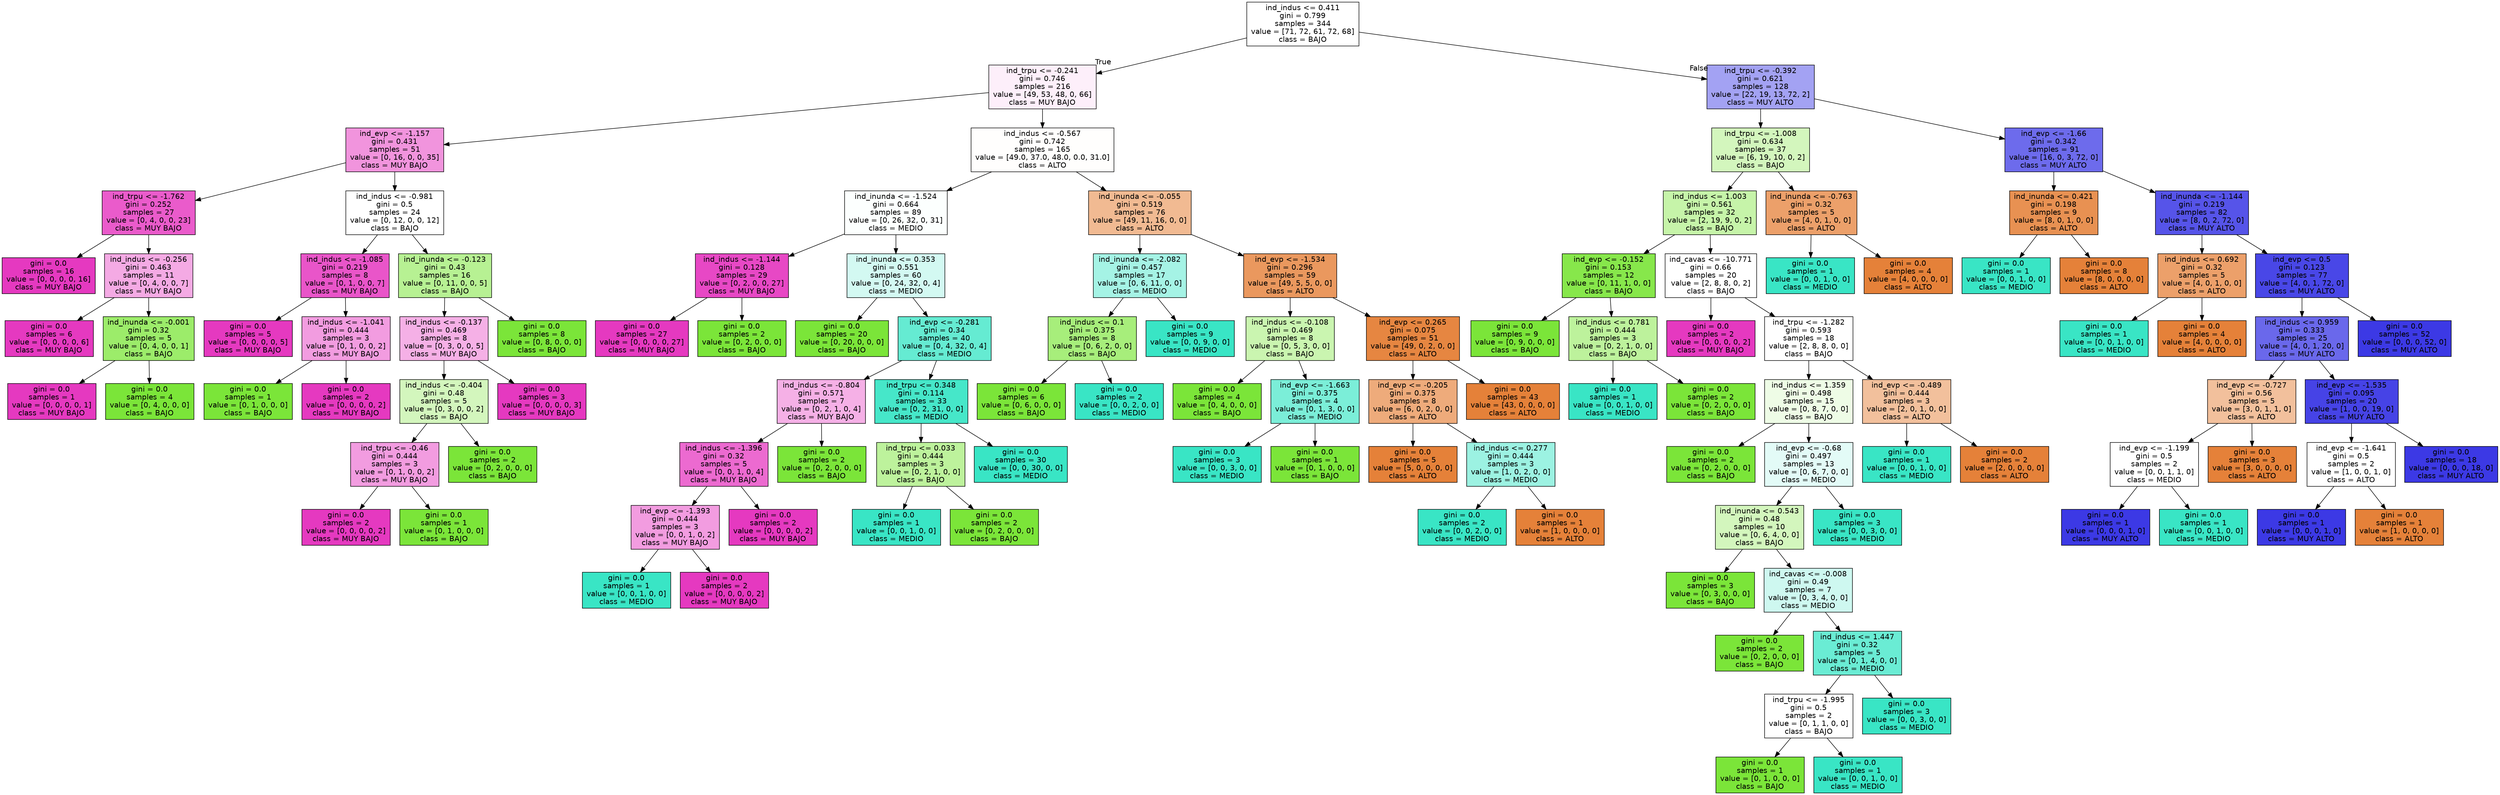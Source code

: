digraph Tree {
node [shape=box, style="filled", color="black", fontname="helvetica"] ;
edge [fontname="helvetica"] ;
0 [label="ind_indus <= 0.411\ngini = 0.799\nsamples = 344\nvalue = [71, 72, 61, 72, 68]\nclass = BAJO", fillcolor="#ffffff"] ;
1 [label="ind_trpu <= -0.241\ngini = 0.746\nsamples = 216\nvalue = [49, 53, 48, 0, 66]\nclass = MUY BAJO", fillcolor="#fdeffa"] ;
0 -> 1 [labeldistance=2.5, labelangle=45, headlabel="True"] ;
2 [label="ind_evp <= -1.157\ngini = 0.431\nsamples = 51\nvalue = [0, 16, 0, 0, 35]\nclass = MUY BAJO", fillcolor="#f194dd"] ;
1 -> 2 ;
3 [label="ind_trpu <= -1.762\ngini = 0.252\nsamples = 27\nvalue = [0, 4, 0, 0, 23]\nclass = MUY BAJO", fillcolor="#ea5bcb"] ;
2 -> 3 ;
4 [label="gini = 0.0\nsamples = 16\nvalue = [0, 0, 0, 0, 16]\nclass = MUY BAJO", fillcolor="#e539c0"] ;
3 -> 4 ;
5 [label="ind_indus <= -0.256\ngini = 0.463\nsamples = 11\nvalue = [0, 4, 0, 0, 7]\nclass = MUY BAJO", fillcolor="#f4aae4"] ;
3 -> 5 ;
6 [label="gini = 0.0\nsamples = 6\nvalue = [0, 0, 0, 0, 6]\nclass = MUY BAJO", fillcolor="#e539c0"] ;
5 -> 6 ;
7 [label="ind_inunda <= -0.001\ngini = 0.32\nsamples = 5\nvalue = [0, 4, 0, 0, 1]\nclass = BAJO", fillcolor="#9cec6a"] ;
5 -> 7 ;
8 [label="gini = 0.0\nsamples = 1\nvalue = [0, 0, 0, 0, 1]\nclass = MUY BAJO", fillcolor="#e539c0"] ;
7 -> 8 ;
9 [label="gini = 0.0\nsamples = 4\nvalue = [0, 4, 0, 0, 0]\nclass = BAJO", fillcolor="#7be539"] ;
7 -> 9 ;
10 [label="ind_indus <= -0.981\ngini = 0.5\nsamples = 24\nvalue = [0, 12, 0, 0, 12]\nclass = BAJO", fillcolor="#ffffff"] ;
2 -> 10 ;
11 [label="ind_indus <= -1.085\ngini = 0.219\nsamples = 8\nvalue = [0, 1, 0, 0, 7]\nclass = MUY BAJO", fillcolor="#e955c9"] ;
10 -> 11 ;
12 [label="gini = 0.0\nsamples = 5\nvalue = [0, 0, 0, 0, 5]\nclass = MUY BAJO", fillcolor="#e539c0"] ;
11 -> 12 ;
13 [label="ind_indus <= -1.041\ngini = 0.444\nsamples = 3\nvalue = [0, 1, 0, 0, 2]\nclass = MUY BAJO", fillcolor="#f29ce0"] ;
11 -> 13 ;
14 [label="gini = 0.0\nsamples = 1\nvalue = [0, 1, 0, 0, 0]\nclass = BAJO", fillcolor="#7be539"] ;
13 -> 14 ;
15 [label="gini = 0.0\nsamples = 2\nvalue = [0, 0, 0, 0, 2]\nclass = MUY BAJO", fillcolor="#e539c0"] ;
13 -> 15 ;
16 [label="ind_inunda <= -0.123\ngini = 0.43\nsamples = 16\nvalue = [0, 11, 0, 0, 5]\nclass = BAJO", fillcolor="#b7f193"] ;
10 -> 16 ;
17 [label="ind_indus <= -0.137\ngini = 0.469\nsamples = 8\nvalue = [0, 3, 0, 0, 5]\nclass = MUY BAJO", fillcolor="#f5b0e6"] ;
16 -> 17 ;
18 [label="ind_indus <= -0.404\ngini = 0.48\nsamples = 5\nvalue = [0, 3, 0, 0, 2]\nclass = BAJO", fillcolor="#d3f6bd"] ;
17 -> 18 ;
19 [label="ind_trpu <= -0.46\ngini = 0.444\nsamples = 3\nvalue = [0, 1, 0, 0, 2]\nclass = MUY BAJO", fillcolor="#f29ce0"] ;
18 -> 19 ;
20 [label="gini = 0.0\nsamples = 2\nvalue = [0, 0, 0, 0, 2]\nclass = MUY BAJO", fillcolor="#e539c0"] ;
19 -> 20 ;
21 [label="gini = 0.0\nsamples = 1\nvalue = [0, 1, 0, 0, 0]\nclass = BAJO", fillcolor="#7be539"] ;
19 -> 21 ;
22 [label="gini = 0.0\nsamples = 2\nvalue = [0, 2, 0, 0, 0]\nclass = BAJO", fillcolor="#7be539"] ;
18 -> 22 ;
23 [label="gini = 0.0\nsamples = 3\nvalue = [0, 0, 0, 0, 3]\nclass = MUY BAJO", fillcolor="#e539c0"] ;
17 -> 23 ;
24 [label="gini = 0.0\nsamples = 8\nvalue = [0, 8, 0, 0, 0]\nclass = BAJO", fillcolor="#7be539"] ;
16 -> 24 ;
25 [label="ind_indus <= -0.567\ngini = 0.742\nsamples = 165\nvalue = [49.0, 37.0, 48.0, 0.0, 31.0]\nclass = ALTO", fillcolor="#fffefd"] ;
1 -> 25 ;
26 [label="ind_inunda <= -1.524\ngini = 0.664\nsamples = 89\nvalue = [0, 26, 32, 0, 31]\nclass = MEDIO", fillcolor="#fcfffe"] ;
25 -> 26 ;
27 [label="ind_indus <= -1.144\ngini = 0.128\nsamples = 29\nvalue = [0, 2, 0, 0, 27]\nclass = MUY BAJO", fillcolor="#e748c5"] ;
26 -> 27 ;
28 [label="gini = 0.0\nsamples = 27\nvalue = [0, 0, 0, 0, 27]\nclass = MUY BAJO", fillcolor="#e539c0"] ;
27 -> 28 ;
29 [label="gini = 0.0\nsamples = 2\nvalue = [0, 2, 0, 0, 0]\nclass = BAJO", fillcolor="#7be539"] ;
27 -> 29 ;
30 [label="ind_inunda <= 0.353\ngini = 0.551\nsamples = 60\nvalue = [0, 24, 32, 0, 4]\nclass = MEDIO", fillcolor="#d3f9f2"] ;
26 -> 30 ;
31 [label="gini = 0.0\nsamples = 20\nvalue = [0, 20, 0, 0, 0]\nclass = BAJO", fillcolor="#7be539"] ;
30 -> 31 ;
32 [label="ind_evp <= -0.281\ngini = 0.34\nsamples = 40\nvalue = [0, 4, 32, 0, 4]\nclass = MEDIO", fillcolor="#65ebd2"] ;
30 -> 32 ;
33 [label="ind_indus <= -0.804\ngini = 0.571\nsamples = 7\nvalue = [0, 2, 1, 0, 4]\nclass = MUY BAJO", fillcolor="#f5b0e6"] ;
32 -> 33 ;
34 [label="ind_indus <= -1.396\ngini = 0.32\nsamples = 5\nvalue = [0, 0, 1, 0, 4]\nclass = MUY BAJO", fillcolor="#ec6ad0"] ;
33 -> 34 ;
35 [label="ind_evp <= -1.393\ngini = 0.444\nsamples = 3\nvalue = [0, 0, 1, 0, 2]\nclass = MUY BAJO", fillcolor="#f29ce0"] ;
34 -> 35 ;
36 [label="gini = 0.0\nsamples = 1\nvalue = [0, 0, 1, 0, 0]\nclass = MEDIO", fillcolor="#39e5c5"] ;
35 -> 36 ;
37 [label="gini = 0.0\nsamples = 2\nvalue = [0, 0, 0, 0, 2]\nclass = MUY BAJO", fillcolor="#e539c0"] ;
35 -> 37 ;
38 [label="gini = 0.0\nsamples = 2\nvalue = [0, 0, 0, 0, 2]\nclass = MUY BAJO", fillcolor="#e539c0"] ;
34 -> 38 ;
39 [label="gini = 0.0\nsamples = 2\nvalue = [0, 2, 0, 0, 0]\nclass = BAJO", fillcolor="#7be539"] ;
33 -> 39 ;
40 [label="ind_trpu <= 0.348\ngini = 0.114\nsamples = 33\nvalue = [0, 2, 31, 0, 0]\nclass = MEDIO", fillcolor="#46e7c9"] ;
32 -> 40 ;
41 [label="ind_trpu <= 0.033\ngini = 0.444\nsamples = 3\nvalue = [0, 2, 1, 0, 0]\nclass = BAJO", fillcolor="#bdf29c"] ;
40 -> 41 ;
42 [label="gini = 0.0\nsamples = 1\nvalue = [0, 0, 1, 0, 0]\nclass = MEDIO", fillcolor="#39e5c5"] ;
41 -> 42 ;
43 [label="gini = 0.0\nsamples = 2\nvalue = [0, 2, 0, 0, 0]\nclass = BAJO", fillcolor="#7be539"] ;
41 -> 43 ;
44 [label="gini = 0.0\nsamples = 30\nvalue = [0, 0, 30, 0, 0]\nclass = MEDIO", fillcolor="#39e5c5"] ;
40 -> 44 ;
45 [label="ind_inunda <= -0.055\ngini = 0.519\nsamples = 76\nvalue = [49, 11, 16, 0, 0]\nclass = ALTO", fillcolor="#f1ba92"] ;
25 -> 45 ;
46 [label="ind_inunda <= -2.082\ngini = 0.457\nsamples = 17\nvalue = [0, 6, 11, 0, 0]\nclass = MEDIO", fillcolor="#a5f3e5"] ;
45 -> 46 ;
47 [label="ind_indus <= 0.1\ngini = 0.375\nsamples = 8\nvalue = [0, 6, 2, 0, 0]\nclass = BAJO", fillcolor="#a7ee7b"] ;
46 -> 47 ;
48 [label="gini = 0.0\nsamples = 6\nvalue = [0, 6, 0, 0, 0]\nclass = BAJO", fillcolor="#7be539"] ;
47 -> 48 ;
49 [label="gini = 0.0\nsamples = 2\nvalue = [0, 0, 2, 0, 0]\nclass = MEDIO", fillcolor="#39e5c5"] ;
47 -> 49 ;
50 [label="gini = 0.0\nsamples = 9\nvalue = [0, 0, 9, 0, 0]\nclass = MEDIO", fillcolor="#39e5c5"] ;
46 -> 50 ;
51 [label="ind_evp <= -1.534\ngini = 0.296\nsamples = 59\nvalue = [49, 5, 5, 0, 0]\nclass = ALTO", fillcolor="#ea985e"] ;
45 -> 51 ;
52 [label="ind_indus <= -0.108\ngini = 0.469\nsamples = 8\nvalue = [0, 5, 3, 0, 0]\nclass = BAJO", fillcolor="#caf5b0"] ;
51 -> 52 ;
53 [label="gini = 0.0\nsamples = 4\nvalue = [0, 4, 0, 0, 0]\nclass = BAJO", fillcolor="#7be539"] ;
52 -> 53 ;
54 [label="ind_evp <= -1.663\ngini = 0.375\nsamples = 4\nvalue = [0, 1, 3, 0, 0]\nclass = MEDIO", fillcolor="#7beed8"] ;
52 -> 54 ;
55 [label="gini = 0.0\nsamples = 3\nvalue = [0, 0, 3, 0, 0]\nclass = MEDIO", fillcolor="#39e5c5"] ;
54 -> 55 ;
56 [label="gini = 0.0\nsamples = 1\nvalue = [0, 1, 0, 0, 0]\nclass = BAJO", fillcolor="#7be539"] ;
54 -> 56 ;
57 [label="ind_evp <= 0.265\ngini = 0.075\nsamples = 51\nvalue = [49, 0, 2, 0, 0]\nclass = ALTO", fillcolor="#e68641"] ;
51 -> 57 ;
58 [label="ind_evp <= -0.205\ngini = 0.375\nsamples = 8\nvalue = [6, 0, 2, 0, 0]\nclass = ALTO", fillcolor="#eeab7b"] ;
57 -> 58 ;
59 [label="gini = 0.0\nsamples = 5\nvalue = [5, 0, 0, 0, 0]\nclass = ALTO", fillcolor="#e58139"] ;
58 -> 59 ;
60 [label="ind_indus <= 0.277\ngini = 0.444\nsamples = 3\nvalue = [1, 0, 2, 0, 0]\nclass = MEDIO", fillcolor="#9cf2e2"] ;
58 -> 60 ;
61 [label="gini = 0.0\nsamples = 2\nvalue = [0, 0, 2, 0, 0]\nclass = MEDIO", fillcolor="#39e5c5"] ;
60 -> 61 ;
62 [label="gini = 0.0\nsamples = 1\nvalue = [1, 0, 0, 0, 0]\nclass = ALTO", fillcolor="#e58139"] ;
60 -> 62 ;
63 [label="gini = 0.0\nsamples = 43\nvalue = [43, 0, 0, 0, 0]\nclass = ALTO", fillcolor="#e58139"] ;
57 -> 63 ;
64 [label="ind_trpu <= -0.392\ngini = 0.621\nsamples = 128\nvalue = [22, 19, 13, 72, 2]\nclass = MUY ALTO", fillcolor="#a3a2f3"] ;
0 -> 64 [labeldistance=2.5, labelangle=-45, headlabel="False"] ;
65 [label="ind_trpu <= -1.008\ngini = 0.634\nsamples = 37\nvalue = [6, 19, 10, 0, 2]\nclass = BAJO", fillcolor="#d3f6bd"] ;
64 -> 65 ;
66 [label="ind_indus <= 1.003\ngini = 0.561\nsamples = 32\nvalue = [2, 19, 9, 0, 2]\nclass = BAJO", fillcolor="#c6f4a9"] ;
65 -> 66 ;
67 [label="ind_evp <= -0.152\ngini = 0.153\nsamples = 12\nvalue = [0, 11, 1, 0, 0]\nclass = BAJO", fillcolor="#87e74b"] ;
66 -> 67 ;
68 [label="gini = 0.0\nsamples = 9\nvalue = [0, 9, 0, 0, 0]\nclass = BAJO", fillcolor="#7be539"] ;
67 -> 68 ;
69 [label="ind_indus <= 0.781\ngini = 0.444\nsamples = 3\nvalue = [0, 2, 1, 0, 0]\nclass = BAJO", fillcolor="#bdf29c"] ;
67 -> 69 ;
70 [label="gini = 0.0\nsamples = 1\nvalue = [0, 0, 1, 0, 0]\nclass = MEDIO", fillcolor="#39e5c5"] ;
69 -> 70 ;
71 [label="gini = 0.0\nsamples = 2\nvalue = [0, 2, 0, 0, 0]\nclass = BAJO", fillcolor="#7be539"] ;
69 -> 71 ;
72 [label="ind_cavas <= -10.771\ngini = 0.66\nsamples = 20\nvalue = [2, 8, 8, 0, 2]\nclass = BAJO", fillcolor="#ffffff"] ;
66 -> 72 ;
73 [label="gini = 0.0\nsamples = 2\nvalue = [0, 0, 0, 0, 2]\nclass = MUY BAJO", fillcolor="#e539c0"] ;
72 -> 73 ;
74 [label="ind_trpu <= -1.282\ngini = 0.593\nsamples = 18\nvalue = [2, 8, 8, 0, 0]\nclass = BAJO", fillcolor="#ffffff"] ;
72 -> 74 ;
75 [label="ind_indus <= 1.359\ngini = 0.498\nsamples = 15\nvalue = [0, 8, 7, 0, 0]\nclass = BAJO", fillcolor="#eefce6"] ;
74 -> 75 ;
76 [label="gini = 0.0\nsamples = 2\nvalue = [0, 2, 0, 0, 0]\nclass = BAJO", fillcolor="#7be539"] ;
75 -> 76 ;
77 [label="ind_evp <= -0.68\ngini = 0.497\nsamples = 13\nvalue = [0, 6, 7, 0, 0]\nclass = MEDIO", fillcolor="#e3fbf7"] ;
75 -> 77 ;
78 [label="ind_inunda <= 0.543\ngini = 0.48\nsamples = 10\nvalue = [0, 6, 4, 0, 0]\nclass = BAJO", fillcolor="#d3f6bd"] ;
77 -> 78 ;
79 [label="gini = 0.0\nsamples = 3\nvalue = [0, 3, 0, 0, 0]\nclass = BAJO", fillcolor="#7be539"] ;
78 -> 79 ;
80 [label="ind_cavas <= -0.008\ngini = 0.49\nsamples = 7\nvalue = [0, 3, 4, 0, 0]\nclass = MEDIO", fillcolor="#cef8f0"] ;
78 -> 80 ;
81 [label="gini = 0.0\nsamples = 2\nvalue = [0, 2, 0, 0, 0]\nclass = BAJO", fillcolor="#7be539"] ;
80 -> 81 ;
82 [label="ind_indus <= 1.447\ngini = 0.32\nsamples = 5\nvalue = [0, 1, 4, 0, 0]\nclass = MEDIO", fillcolor="#6aecd4"] ;
80 -> 82 ;
83 [label="ind_trpu <= -1.995\ngini = 0.5\nsamples = 2\nvalue = [0, 1, 1, 0, 0]\nclass = BAJO", fillcolor="#ffffff"] ;
82 -> 83 ;
84 [label="gini = 0.0\nsamples = 1\nvalue = [0, 1, 0, 0, 0]\nclass = BAJO", fillcolor="#7be539"] ;
83 -> 84 ;
85 [label="gini = 0.0\nsamples = 1\nvalue = [0, 0, 1, 0, 0]\nclass = MEDIO", fillcolor="#39e5c5"] ;
83 -> 85 ;
86 [label="gini = 0.0\nsamples = 3\nvalue = [0, 0, 3, 0, 0]\nclass = MEDIO", fillcolor="#39e5c5"] ;
82 -> 86 ;
87 [label="gini = 0.0\nsamples = 3\nvalue = [0, 0, 3, 0, 0]\nclass = MEDIO", fillcolor="#39e5c5"] ;
77 -> 87 ;
88 [label="ind_evp <= -0.489\ngini = 0.444\nsamples = 3\nvalue = [2, 0, 1, 0, 0]\nclass = ALTO", fillcolor="#f2c09c"] ;
74 -> 88 ;
89 [label="gini = 0.0\nsamples = 1\nvalue = [0, 0, 1, 0, 0]\nclass = MEDIO", fillcolor="#39e5c5"] ;
88 -> 89 ;
90 [label="gini = 0.0\nsamples = 2\nvalue = [2, 0, 0, 0, 0]\nclass = ALTO", fillcolor="#e58139"] ;
88 -> 90 ;
91 [label="ind_inunda <= -0.763\ngini = 0.32\nsamples = 5\nvalue = [4, 0, 1, 0, 0]\nclass = ALTO", fillcolor="#eca06a"] ;
65 -> 91 ;
92 [label="gini = 0.0\nsamples = 1\nvalue = [0, 0, 1, 0, 0]\nclass = MEDIO", fillcolor="#39e5c5"] ;
91 -> 92 ;
93 [label="gini = 0.0\nsamples = 4\nvalue = [4, 0, 0, 0, 0]\nclass = ALTO", fillcolor="#e58139"] ;
91 -> 93 ;
94 [label="ind_evp <= -1.66\ngini = 0.342\nsamples = 91\nvalue = [16, 0, 3, 72, 0]\nclass = MUY ALTO", fillcolor="#6d6bec"] ;
64 -> 94 ;
95 [label="ind_inunda <= 0.421\ngini = 0.198\nsamples = 9\nvalue = [8, 0, 1, 0, 0]\nclass = ALTO", fillcolor="#e89152"] ;
94 -> 95 ;
96 [label="gini = 0.0\nsamples = 1\nvalue = [0, 0, 1, 0, 0]\nclass = MEDIO", fillcolor="#39e5c5"] ;
95 -> 96 ;
97 [label="gini = 0.0\nsamples = 8\nvalue = [8, 0, 0, 0, 0]\nclass = ALTO", fillcolor="#e58139"] ;
95 -> 97 ;
98 [label="ind_inunda <= -1.144\ngini = 0.219\nsamples = 82\nvalue = [8, 0, 2, 72, 0]\nclass = MUY ALTO", fillcolor="#5654e9"] ;
94 -> 98 ;
99 [label="ind_indus <= 0.692\ngini = 0.32\nsamples = 5\nvalue = [4, 0, 1, 0, 0]\nclass = ALTO", fillcolor="#eca06a"] ;
98 -> 99 ;
100 [label="gini = 0.0\nsamples = 1\nvalue = [0, 0, 1, 0, 0]\nclass = MEDIO", fillcolor="#39e5c5"] ;
99 -> 100 ;
101 [label="gini = 0.0\nsamples = 4\nvalue = [4, 0, 0, 0, 0]\nclass = ALTO", fillcolor="#e58139"] ;
99 -> 101 ;
102 [label="ind_evp <= 0.5\ngini = 0.123\nsamples = 77\nvalue = [4, 0, 1, 72, 0]\nclass = MUY ALTO", fillcolor="#4947e7"] ;
98 -> 102 ;
103 [label="ind_indus <= 0.959\ngini = 0.333\nsamples = 25\nvalue = [4, 0, 1, 20, 0]\nclass = MUY ALTO", fillcolor="#6a68eb"] ;
102 -> 103 ;
104 [label="ind_evp <= -0.727\ngini = 0.56\nsamples = 5\nvalue = [3, 0, 1, 1, 0]\nclass = ALTO", fillcolor="#f2c09c"] ;
103 -> 104 ;
105 [label="ind_evp <= -1.199\ngini = 0.5\nsamples = 2\nvalue = [0, 0, 1, 1, 0]\nclass = MEDIO", fillcolor="#ffffff"] ;
104 -> 105 ;
106 [label="gini = 0.0\nsamples = 1\nvalue = [0, 0, 0, 1, 0]\nclass = MUY ALTO", fillcolor="#3c39e5"] ;
105 -> 106 ;
107 [label="gini = 0.0\nsamples = 1\nvalue = [0, 0, 1, 0, 0]\nclass = MEDIO", fillcolor="#39e5c5"] ;
105 -> 107 ;
108 [label="gini = 0.0\nsamples = 3\nvalue = [3, 0, 0, 0, 0]\nclass = ALTO", fillcolor="#e58139"] ;
104 -> 108 ;
109 [label="ind_evp <= -1.535\ngini = 0.095\nsamples = 20\nvalue = [1, 0, 0, 19, 0]\nclass = MUY ALTO", fillcolor="#4643e6"] ;
103 -> 109 ;
110 [label="ind_evp <= -1.641\ngini = 0.5\nsamples = 2\nvalue = [1, 0, 0, 1, 0]\nclass = ALTO", fillcolor="#ffffff"] ;
109 -> 110 ;
111 [label="gini = 0.0\nsamples = 1\nvalue = [0, 0, 0, 1, 0]\nclass = MUY ALTO", fillcolor="#3c39e5"] ;
110 -> 111 ;
112 [label="gini = 0.0\nsamples = 1\nvalue = [1, 0, 0, 0, 0]\nclass = ALTO", fillcolor="#e58139"] ;
110 -> 112 ;
113 [label="gini = 0.0\nsamples = 18\nvalue = [0, 0, 0, 18, 0]\nclass = MUY ALTO", fillcolor="#3c39e5"] ;
109 -> 113 ;
114 [label="gini = 0.0\nsamples = 52\nvalue = [0, 0, 0, 52, 0]\nclass = MUY ALTO", fillcolor="#3c39e5"] ;
102 -> 114 ;
}